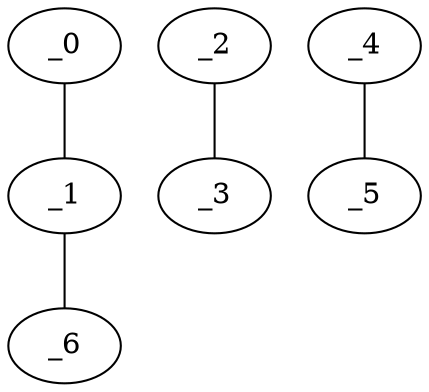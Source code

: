 graph HP1_0126 {
	_0	 [x="1.02842",
		y="2.90342"];
	_1	 [x="0.94",
		y="0.67"];
	_0 -- _1;
	_6	 [x="2.58546",
		y="0.914234"];
	_1 -- _6;
	_2	 [x="2.00303",
		y="0.507799"];
	_3	 [x="2.00296",
		y="2.89648"];
	_2 -- _3;
	_4	 [x="0.819964",
		y="1.78893"];
	_5	 [x="2.41839",
		y="1.73039"];
	_4 -- _5;
}
